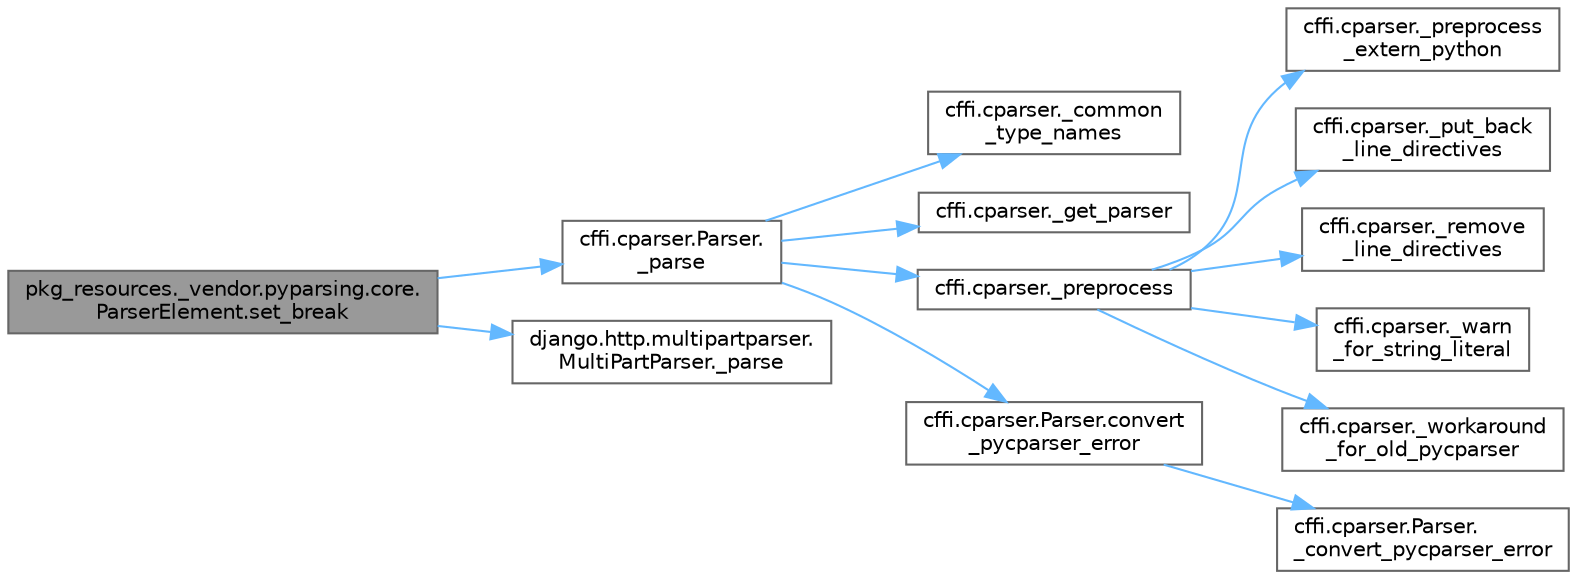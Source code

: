digraph "pkg_resources._vendor.pyparsing.core.ParserElement.set_break"
{
 // LATEX_PDF_SIZE
  bgcolor="transparent";
  edge [fontname=Helvetica,fontsize=10,labelfontname=Helvetica,labelfontsize=10];
  node [fontname=Helvetica,fontsize=10,shape=box,height=0.2,width=0.4];
  rankdir="LR";
  Node1 [id="Node000001",label="pkg_resources._vendor.pyparsing.core.\lParserElement.set_break",height=0.2,width=0.4,color="gray40", fillcolor="grey60", style="filled", fontcolor="black",tooltip=" "];
  Node1 -> Node2 [id="edge1_Node000001_Node000002",color="steelblue1",style="solid",tooltip=" "];
  Node2 [id="Node000002",label="cffi.cparser.Parser.\l_parse",height=0.2,width=0.4,color="grey40", fillcolor="white", style="filled",URL="$classcffi_1_1cparser_1_1_parser.html#a1e34a6250e166916f64724a073816414",tooltip=" "];
  Node2 -> Node3 [id="edge2_Node000002_Node000003",color="steelblue1",style="solid",tooltip=" "];
  Node3 [id="Node000003",label="cffi.cparser._common\l_type_names",height=0.2,width=0.4,color="grey40", fillcolor="white", style="filled",URL="$namespacecffi_1_1cparser.html#ad1e7fbfe345d73658edbbb69143d6af4",tooltip=" "];
  Node2 -> Node4 [id="edge3_Node000002_Node000004",color="steelblue1",style="solid",tooltip=" "];
  Node4 [id="Node000004",label="cffi.cparser._get_parser",height=0.2,width=0.4,color="grey40", fillcolor="white", style="filled",URL="$namespacecffi_1_1cparser.html#a5fac6df4b37bff6d34bddf1011e17744",tooltip=" "];
  Node2 -> Node5 [id="edge4_Node000002_Node000005",color="steelblue1",style="solid",tooltip=" "];
  Node5 [id="Node000005",label="cffi.cparser._preprocess",height=0.2,width=0.4,color="grey40", fillcolor="white", style="filled",URL="$namespacecffi_1_1cparser.html#a66b1e3de638efcf1ccd505832e306bdb",tooltip=" "];
  Node5 -> Node6 [id="edge5_Node000005_Node000006",color="steelblue1",style="solid",tooltip=" "];
  Node6 [id="Node000006",label="cffi.cparser._preprocess\l_extern_python",height=0.2,width=0.4,color="grey40", fillcolor="white", style="filled",URL="$namespacecffi_1_1cparser.html#a090012863f6fccac6726f3e19025a92c",tooltip=" "];
  Node5 -> Node7 [id="edge6_Node000005_Node000007",color="steelblue1",style="solid",tooltip=" "];
  Node7 [id="Node000007",label="cffi.cparser._put_back\l_line_directives",height=0.2,width=0.4,color="grey40", fillcolor="white", style="filled",URL="$namespacecffi_1_1cparser.html#a3a8b9d59df776d9eceec2456ade71826",tooltip=" "];
  Node5 -> Node8 [id="edge7_Node000005_Node000008",color="steelblue1",style="solid",tooltip=" "];
  Node8 [id="Node000008",label="cffi.cparser._remove\l_line_directives",height=0.2,width=0.4,color="grey40", fillcolor="white", style="filled",URL="$namespacecffi_1_1cparser.html#ab428a3bb10a03448d6d18fecdf3fb6c4",tooltip=" "];
  Node5 -> Node9 [id="edge8_Node000005_Node000009",color="steelblue1",style="solid",tooltip=" "];
  Node9 [id="Node000009",label="cffi.cparser._warn\l_for_string_literal",height=0.2,width=0.4,color="grey40", fillcolor="white", style="filled",URL="$namespacecffi_1_1cparser.html#a7786690dfc03408208a845fc266a7e03",tooltip=" "];
  Node5 -> Node10 [id="edge9_Node000005_Node000010",color="steelblue1",style="solid",tooltip=" "];
  Node10 [id="Node000010",label="cffi.cparser._workaround\l_for_old_pycparser",height=0.2,width=0.4,color="grey40", fillcolor="white", style="filled",URL="$namespacecffi_1_1cparser.html#aa1712a110c72a0d44d42d230991be639",tooltip=" "];
  Node2 -> Node11 [id="edge10_Node000002_Node000011",color="steelblue1",style="solid",tooltip=" "];
  Node11 [id="Node000011",label="cffi.cparser.Parser.convert\l_pycparser_error",height=0.2,width=0.4,color="grey40", fillcolor="white", style="filled",URL="$classcffi_1_1cparser_1_1_parser.html#aa2308c4a4be419a7a50ec3136fe3342f",tooltip=" "];
  Node11 -> Node12 [id="edge11_Node000011_Node000012",color="steelblue1",style="solid",tooltip=" "];
  Node12 [id="Node000012",label="cffi.cparser.Parser.\l_convert_pycparser_error",height=0.2,width=0.4,color="grey40", fillcolor="white", style="filled",URL="$classcffi_1_1cparser_1_1_parser.html#ad7bc6bd1e648eb87715119929c5fdcde",tooltip=" "];
  Node1 -> Node13 [id="edge12_Node000001_Node000013",color="steelblue1",style="solid",tooltip=" "];
  Node13 [id="Node000013",label="django.http.multipartparser.\lMultiPartParser._parse",height=0.2,width=0.4,color="grey40", fillcolor="white", style="filled",URL="$classdjango_1_1http_1_1multipartparser_1_1_multi_part_parser.html#adb07bed95c15670985ba7e9222bc071f",tooltip=" "];
}
